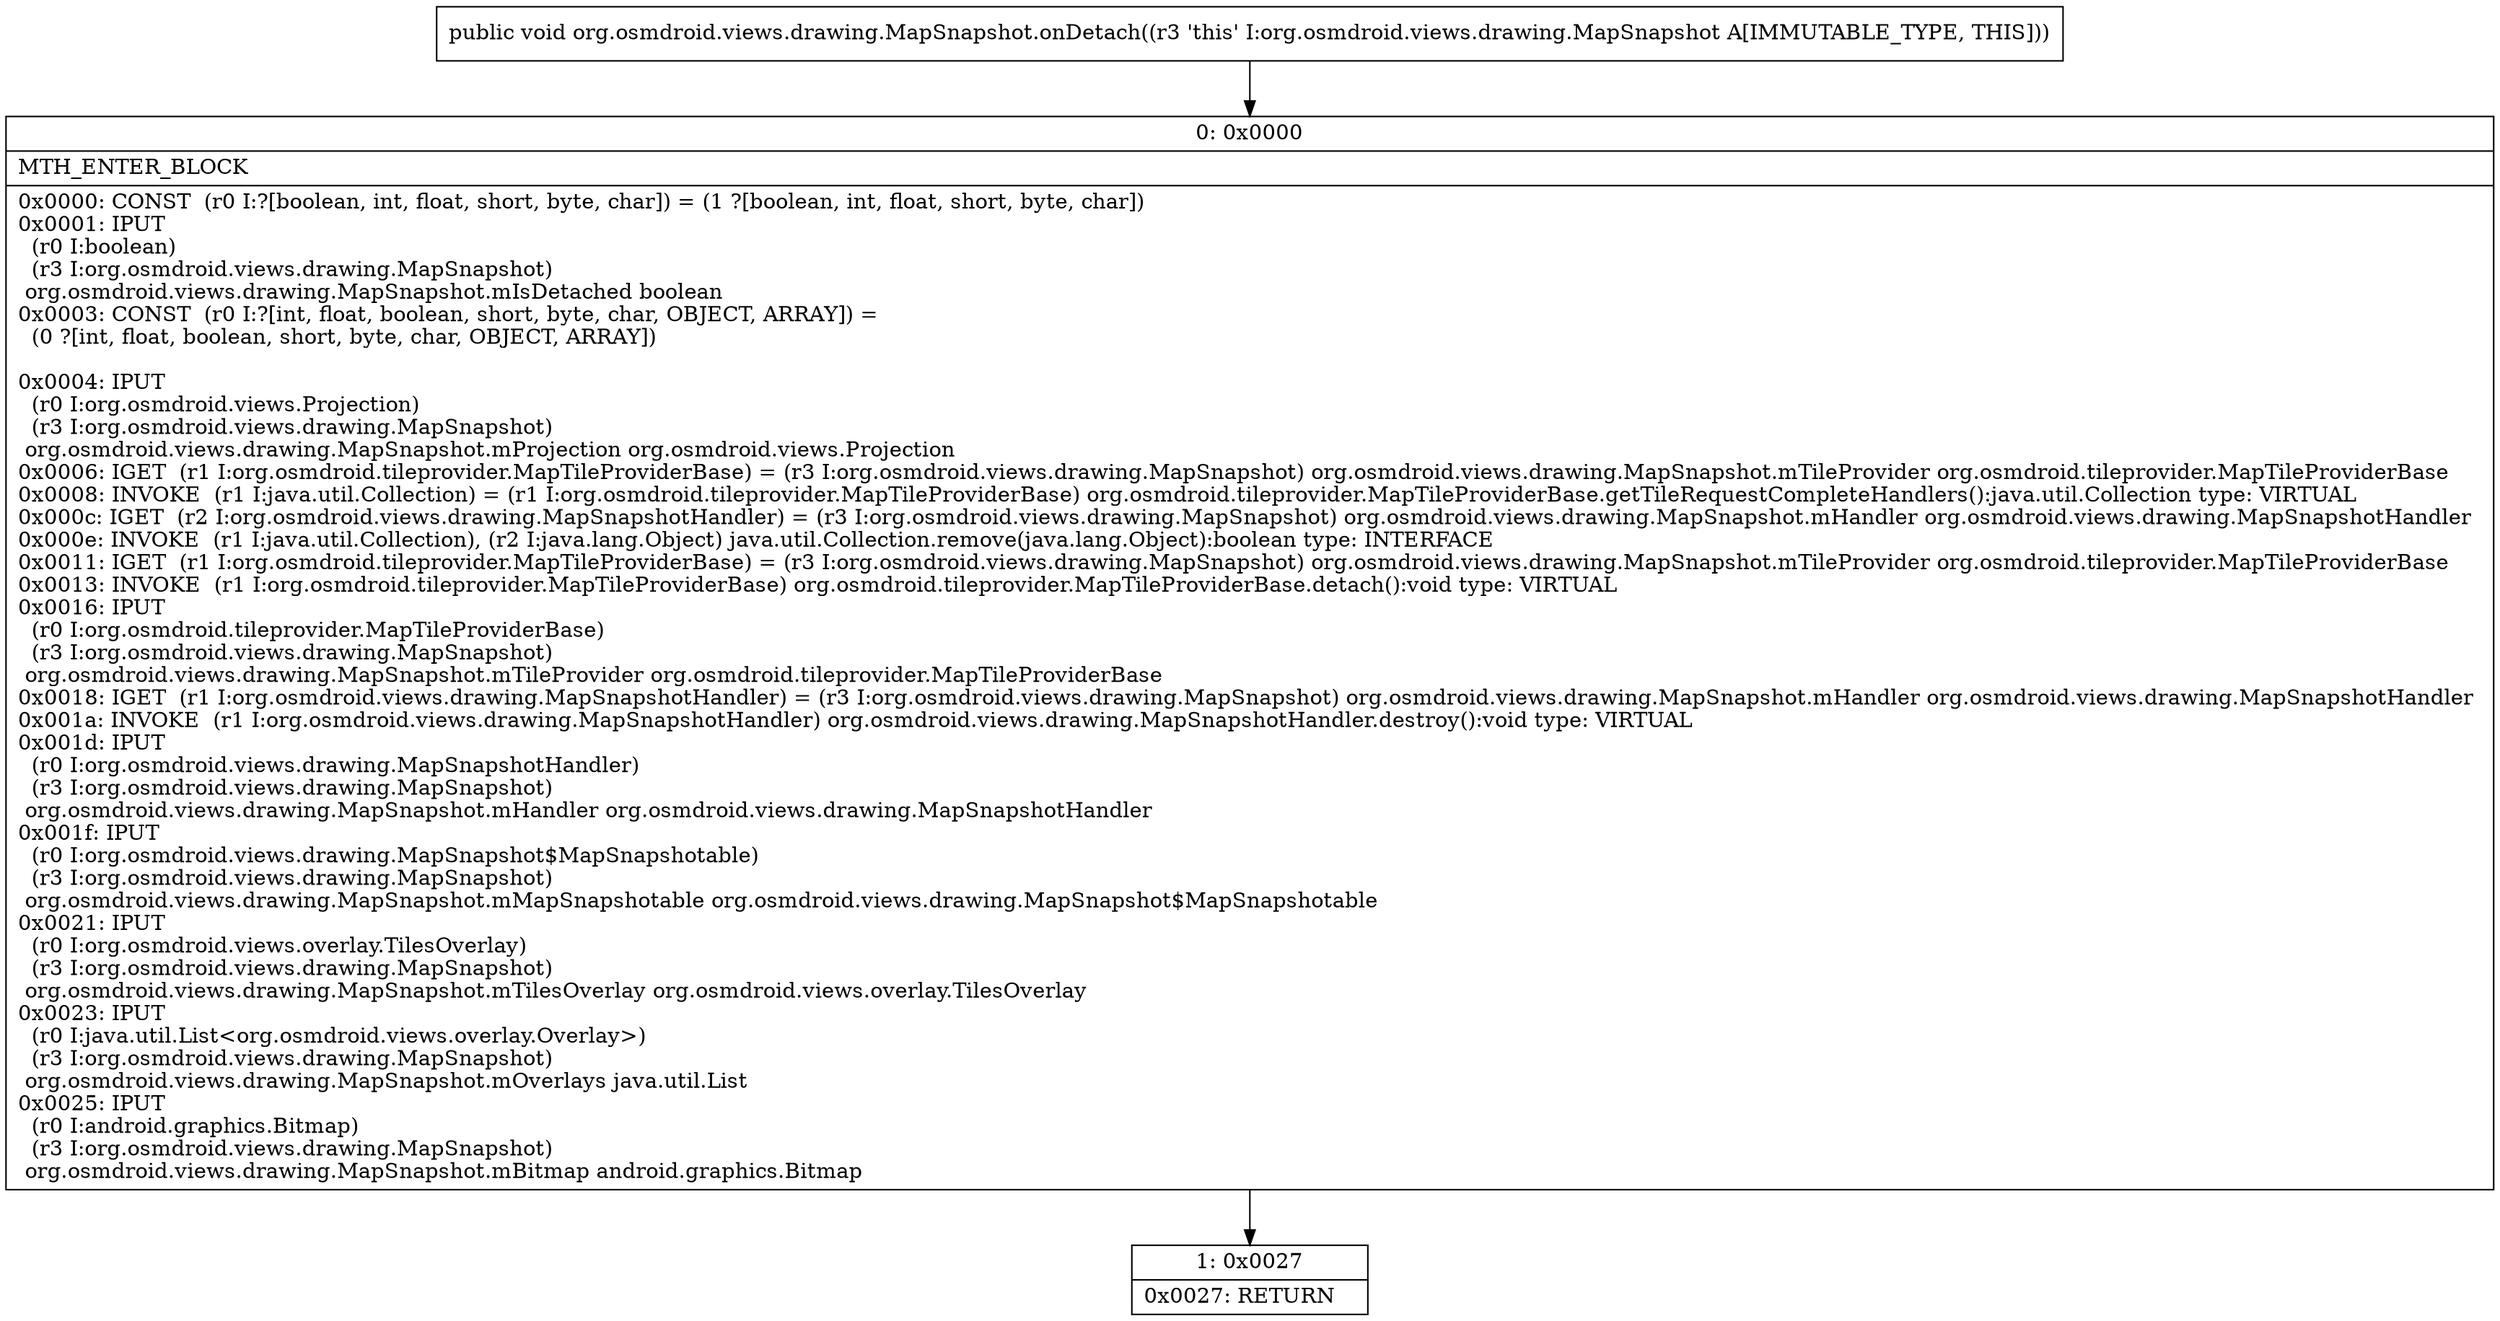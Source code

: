 digraph "CFG fororg.osmdroid.views.drawing.MapSnapshot.onDetach()V" {
Node_0 [shape=record,label="{0\:\ 0x0000|MTH_ENTER_BLOCK\l|0x0000: CONST  (r0 I:?[boolean, int, float, short, byte, char]) = (1 ?[boolean, int, float, short, byte, char]) \l0x0001: IPUT  \l  (r0 I:boolean)\l  (r3 I:org.osmdroid.views.drawing.MapSnapshot)\l org.osmdroid.views.drawing.MapSnapshot.mIsDetached boolean \l0x0003: CONST  (r0 I:?[int, float, boolean, short, byte, char, OBJECT, ARRAY]) = \l  (0 ?[int, float, boolean, short, byte, char, OBJECT, ARRAY])\l \l0x0004: IPUT  \l  (r0 I:org.osmdroid.views.Projection)\l  (r3 I:org.osmdroid.views.drawing.MapSnapshot)\l org.osmdroid.views.drawing.MapSnapshot.mProjection org.osmdroid.views.Projection \l0x0006: IGET  (r1 I:org.osmdroid.tileprovider.MapTileProviderBase) = (r3 I:org.osmdroid.views.drawing.MapSnapshot) org.osmdroid.views.drawing.MapSnapshot.mTileProvider org.osmdroid.tileprovider.MapTileProviderBase \l0x0008: INVOKE  (r1 I:java.util.Collection) = (r1 I:org.osmdroid.tileprovider.MapTileProviderBase) org.osmdroid.tileprovider.MapTileProviderBase.getTileRequestCompleteHandlers():java.util.Collection type: VIRTUAL \l0x000c: IGET  (r2 I:org.osmdroid.views.drawing.MapSnapshotHandler) = (r3 I:org.osmdroid.views.drawing.MapSnapshot) org.osmdroid.views.drawing.MapSnapshot.mHandler org.osmdroid.views.drawing.MapSnapshotHandler \l0x000e: INVOKE  (r1 I:java.util.Collection), (r2 I:java.lang.Object) java.util.Collection.remove(java.lang.Object):boolean type: INTERFACE \l0x0011: IGET  (r1 I:org.osmdroid.tileprovider.MapTileProviderBase) = (r3 I:org.osmdroid.views.drawing.MapSnapshot) org.osmdroid.views.drawing.MapSnapshot.mTileProvider org.osmdroid.tileprovider.MapTileProviderBase \l0x0013: INVOKE  (r1 I:org.osmdroid.tileprovider.MapTileProviderBase) org.osmdroid.tileprovider.MapTileProviderBase.detach():void type: VIRTUAL \l0x0016: IPUT  \l  (r0 I:org.osmdroid.tileprovider.MapTileProviderBase)\l  (r3 I:org.osmdroid.views.drawing.MapSnapshot)\l org.osmdroid.views.drawing.MapSnapshot.mTileProvider org.osmdroid.tileprovider.MapTileProviderBase \l0x0018: IGET  (r1 I:org.osmdroid.views.drawing.MapSnapshotHandler) = (r3 I:org.osmdroid.views.drawing.MapSnapshot) org.osmdroid.views.drawing.MapSnapshot.mHandler org.osmdroid.views.drawing.MapSnapshotHandler \l0x001a: INVOKE  (r1 I:org.osmdroid.views.drawing.MapSnapshotHandler) org.osmdroid.views.drawing.MapSnapshotHandler.destroy():void type: VIRTUAL \l0x001d: IPUT  \l  (r0 I:org.osmdroid.views.drawing.MapSnapshotHandler)\l  (r3 I:org.osmdroid.views.drawing.MapSnapshot)\l org.osmdroid.views.drawing.MapSnapshot.mHandler org.osmdroid.views.drawing.MapSnapshotHandler \l0x001f: IPUT  \l  (r0 I:org.osmdroid.views.drawing.MapSnapshot$MapSnapshotable)\l  (r3 I:org.osmdroid.views.drawing.MapSnapshot)\l org.osmdroid.views.drawing.MapSnapshot.mMapSnapshotable org.osmdroid.views.drawing.MapSnapshot$MapSnapshotable \l0x0021: IPUT  \l  (r0 I:org.osmdroid.views.overlay.TilesOverlay)\l  (r3 I:org.osmdroid.views.drawing.MapSnapshot)\l org.osmdroid.views.drawing.MapSnapshot.mTilesOverlay org.osmdroid.views.overlay.TilesOverlay \l0x0023: IPUT  \l  (r0 I:java.util.List\<org.osmdroid.views.overlay.Overlay\>)\l  (r3 I:org.osmdroid.views.drawing.MapSnapshot)\l org.osmdroid.views.drawing.MapSnapshot.mOverlays java.util.List \l0x0025: IPUT  \l  (r0 I:android.graphics.Bitmap)\l  (r3 I:org.osmdroid.views.drawing.MapSnapshot)\l org.osmdroid.views.drawing.MapSnapshot.mBitmap android.graphics.Bitmap \l}"];
Node_1 [shape=record,label="{1\:\ 0x0027|0x0027: RETURN   \l}"];
MethodNode[shape=record,label="{public void org.osmdroid.views.drawing.MapSnapshot.onDetach((r3 'this' I:org.osmdroid.views.drawing.MapSnapshot A[IMMUTABLE_TYPE, THIS])) }"];
MethodNode -> Node_0;
Node_0 -> Node_1;
}

